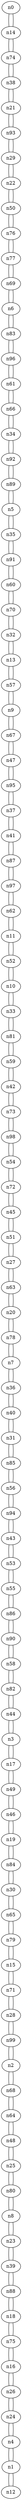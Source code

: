 graph {
n0;
n1;
n2;
n3;
n4;
n5;
n6;
n7;
n8;
n9;
n10;
n11;
n12;
n13;
n14;
n15;
n16;
n17;
n18;
n19;
n20;
n21;
n22;
n23;
n24;
n25;
n26;
n27;
n28;
n29;
n30;
n31;
n32;
n33;
n34;
n35;
n36;
n37;
n38;
n39;
n40;
n41;
n42;
n43;
n44;
n45;
n46;
n47;
n48;
n49;
n50;
n51;
n52;
n53;
n54;
n55;
n56;
n57;
n58;
n59;
n60;
n61;
n62;
n63;
n64;
n65;
n66;
n67;
n68;
n69;
n70;
n71;
n72;
n73;
n74;
n75;
n76;
n77;
n78;
n79;
n80;
n81;
n82;
n83;
n84;
n85;
n86;
n87;
n88;
n89;
n90;
n91;
n92;
n93;
n94;
n95;
n96;
n97;
n98;
n99;
n0 -- n14;
n1 -- n4;
n1 -- n12;
n2 -- n68;
n2 -- n99;
n3 -- n17;
n3 -- n44;
n4 -- n24;
n4 -- n1;
n5 -- n89;
n5 -- n35;
n6 -- n69;
n6 -- n83;
n7 -- n78;
n7 -- n36;
n8 -- n23;
n8 -- n80;
n9 -- n67;
n9 -- n57;
n10 -- n52;
n10 -- n33;
n11 -- n52;
n11 -- n62;
n12 -- n1;
n13 -- n32;
n13 -- n57;
n14 -- n74;
n14 -- n0;
n15 -- n71;
n15 -- n79;
n16 -- n75;
n16 -- n26;
n17 -- n3;
n17 -- n49;
n18 -- n75;
n18 -- n88;
n19 -- n46;
n19 -- n84;
n20 -- n63;
n20 -- n78;
n21 -- n93;
n21 -- n38;
n22 -- n29;
n22 -- n50;
n23 -- n39;
n23 -- n8;
n24 -- n4;
n24 -- n26;
n25 -- n80;
n25 -- n48;
n26 -- n16;
n26 -- n24;
n27 -- n51;
n27 -- n63;
n28 -- n71;
n28 -- n99;
n29 -- n22;
n29 -- n93;
n30 -- n65;
n30 -- n84;
n31 -- n85;
n31 -- n40;
n32 -- n13;
n32 -- n70;
n33 -- n10;
n33 -- n81;
n34 -- n66;
n34 -- n92;
n35 -- n5;
n35 -- n91;
n36 -- n7;
n36 -- n40;
n37 -- n95;
n37 -- n41;
n38 -- n74;
n38 -- n21;
n39 -- n23;
n39 -- n88;
n40 -- n31;
n40 -- n36;
n41 -- n87;
n41 -- n37;
n42 -- n73;
n42 -- n59;
n43 -- n53;
n43 -- n94;
n44 -- n82;
n44 -- n3;
n45 -- n72;
n45 -- n51;
n46 -- n49;
n46 -- n19;
n47 -- n67;
n47 -- n95;
n48 -- n64;
n48 -- n25;
n49 -- n46;
n49 -- n17;
n50 -- n22;
n50 -- n76;
n51 -- n27;
n51 -- n45;
n52 -- n10;
n52 -- n11;
n53 -- n43;
n53 -- n55;
n54 -- n98;
n54 -- n72;
n55 -- n53;
n55 -- n86;
n56 -- n85;
n56 -- n94;
n57 -- n9;
n57 -- n13;
n58 -- n82;
n58 -- n90;
n59 -- n42;
n59 -- n81;
n60 -- n91;
n60 -- n70;
n61 -- n66;
n61 -- n96;
n62 -- n11;
n62 -- n97;
n63 -- n20;
n63 -- n27;
n64 -- n68;
n64 -- n48;
n65 -- n30;
n65 -- n79;
n66 -- n61;
n66 -- n34;
n67 -- n47;
n67 -- n9;
n68 -- n64;
n68 -- n2;
n69 -- n6;
n69 -- n77;
n70 -- n32;
n70 -- n60;
n71 -- n28;
n71 -- n15;
n72 -- n54;
n72 -- n45;
n73 -- n98;
n73 -- n42;
n74 -- n14;
n74 -- n38;
n75 -- n16;
n75 -- n18;
n76 -- n77;
n76 -- n50;
n77 -- n69;
n77 -- n76;
n78 -- n20;
n78 -- n7;
n79 -- n65;
n79 -- n15;
n80 -- n25;
n80 -- n8;
n81 -- n59;
n81 -- n33;
n82 -- n58;
n82 -- n44;
n83 -- n6;
n83 -- n96;
n84 -- n30;
n84 -- n19;
n85 -- n56;
n85 -- n31;
n86 -- n55;
n86 -- n90;
n87 -- n97;
n87 -- n41;
n88 -- n39;
n88 -- n18;
n89 -- n92;
n89 -- n5;
n90 -- n58;
n90 -- n86;
n91 -- n60;
n91 -- n35;
n92 -- n89;
n92 -- n34;
n93 -- n29;
n93 -- n21;
n94 -- n43;
n94 -- n56;
n95 -- n37;
n95 -- n47;
n96 -- n61;
n96 -- n83;
n97 -- n87;
n97 -- n62;
n98 -- n73;
n98 -- n54;
n99 -- n2;
n99 -- n28;
}
